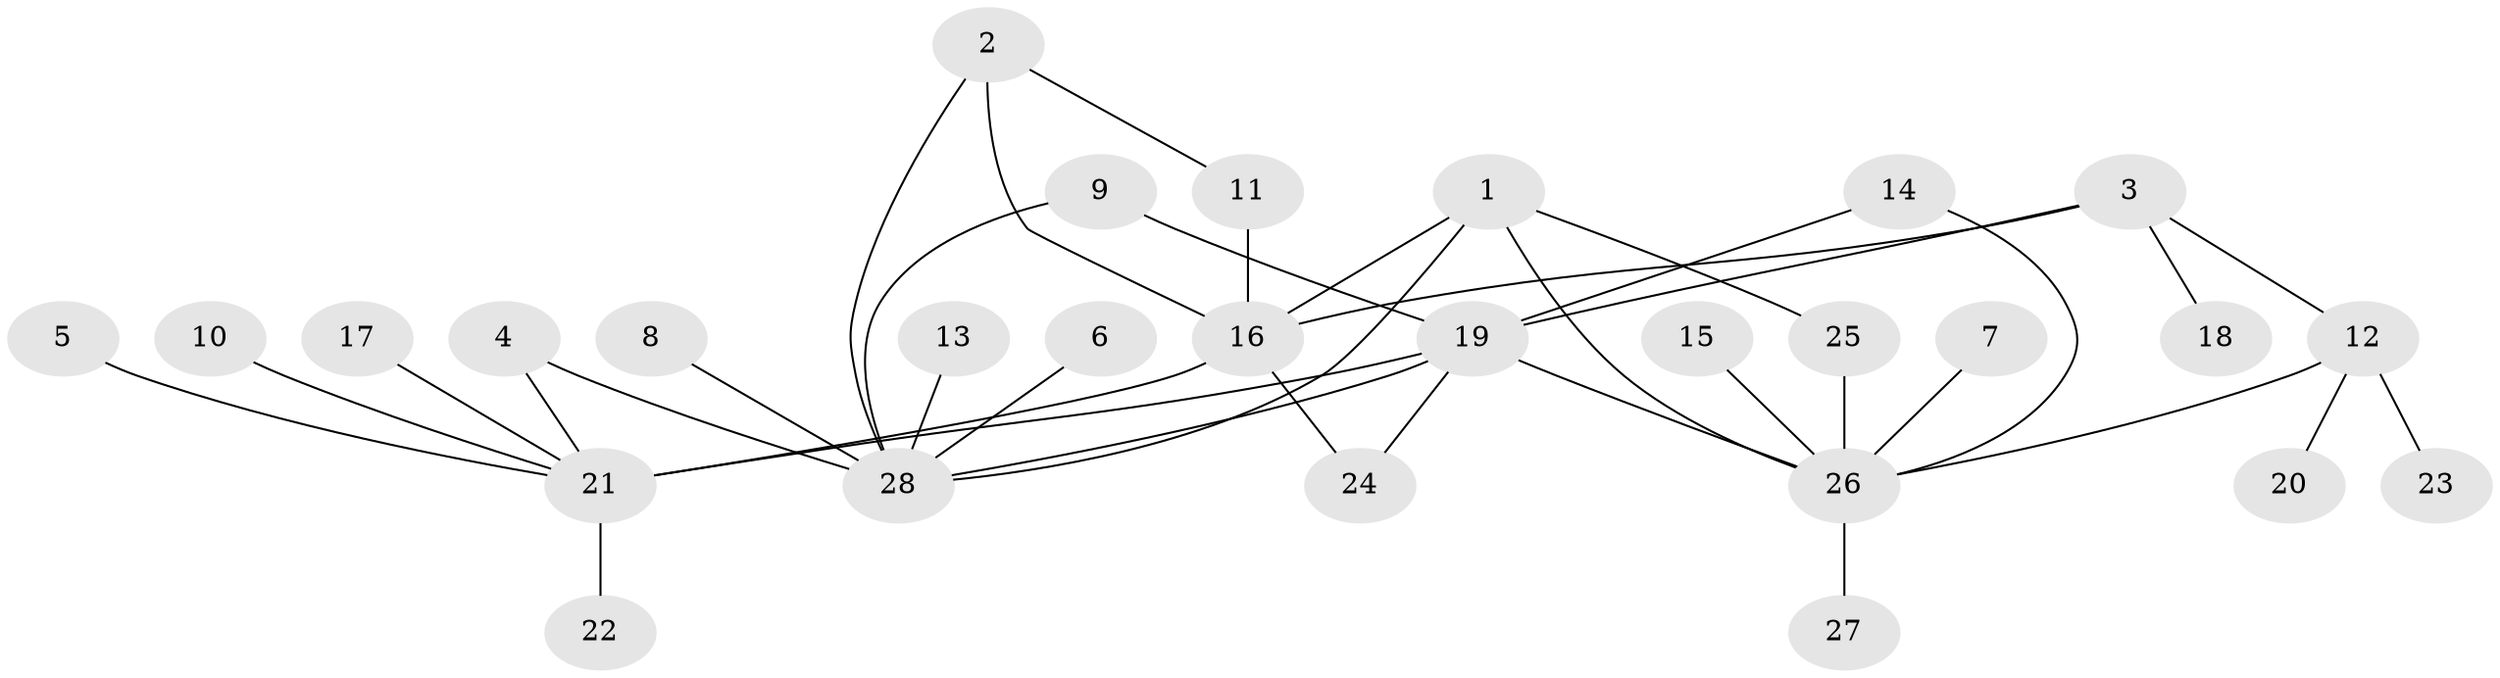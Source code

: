 // original degree distribution, {5: 0.04285714285714286, 7: 0.014285714285714285, 11: 0.02857142857142857, 4: 0.05714285714285714, 9: 0.014285714285714285, 3: 0.12857142857142856, 10: 0.014285714285714285, 6: 0.014285714285714285, 2: 0.11428571428571428, 1: 0.5714285714285714}
// Generated by graph-tools (version 1.1) at 2025/37/03/04/25 23:37:42]
// undirected, 28 vertices, 38 edges
graph export_dot {
  node [color=gray90,style=filled];
  1;
  2;
  3;
  4;
  5;
  6;
  7;
  8;
  9;
  10;
  11;
  12;
  13;
  14;
  15;
  16;
  17;
  18;
  19;
  20;
  21;
  22;
  23;
  24;
  25;
  26;
  27;
  28;
  1 -- 16 [weight=1.0];
  1 -- 25 [weight=1.0];
  1 -- 26 [weight=1.0];
  1 -- 28 [weight=1.0];
  2 -- 11 [weight=1.0];
  2 -- 16 [weight=1.0];
  2 -- 28 [weight=1.0];
  3 -- 12 [weight=2.0];
  3 -- 16 [weight=1.0];
  3 -- 18 [weight=1.0];
  3 -- 19 [weight=2.0];
  4 -- 21 [weight=1.0];
  4 -- 28 [weight=1.0];
  5 -- 21 [weight=1.0];
  6 -- 28 [weight=1.0];
  7 -- 26 [weight=1.0];
  8 -- 28 [weight=1.0];
  9 -- 19 [weight=1.0];
  9 -- 28 [weight=1.0];
  10 -- 21 [weight=1.0];
  11 -- 16 [weight=1.0];
  12 -- 20 [weight=1.0];
  12 -- 23 [weight=1.0];
  12 -- 26 [weight=1.0];
  13 -- 28 [weight=1.0];
  14 -- 19 [weight=1.0];
  14 -- 26 [weight=1.0];
  15 -- 26 [weight=1.0];
  16 -- 21 [weight=1.0];
  16 -- 24 [weight=1.0];
  17 -- 21 [weight=1.0];
  19 -- 21 [weight=3.0];
  19 -- 24 [weight=1.0];
  19 -- 26 [weight=1.0];
  19 -- 28 [weight=1.0];
  21 -- 22 [weight=1.0];
  25 -- 26 [weight=1.0];
  26 -- 27 [weight=1.0];
}
